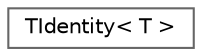 digraph "Graphical Class Hierarchy"
{
 // INTERACTIVE_SVG=YES
 // LATEX_PDF_SIZE
  bgcolor="transparent";
  edge [fontname=Helvetica,fontsize=10,labelfontname=Helvetica,labelfontsize=10];
  node [fontname=Helvetica,fontsize=10,shape=box,height=0.2,width=0.4];
  rankdir="LR";
  Node0 [id="Node000000",label="TIdentity\< T \>",height=0.2,width=0.4,color="grey40", fillcolor="white", style="filled",URL="$d9/db1/structTIdentity.html",tooltip="Returns the same type passed to it."];
}
